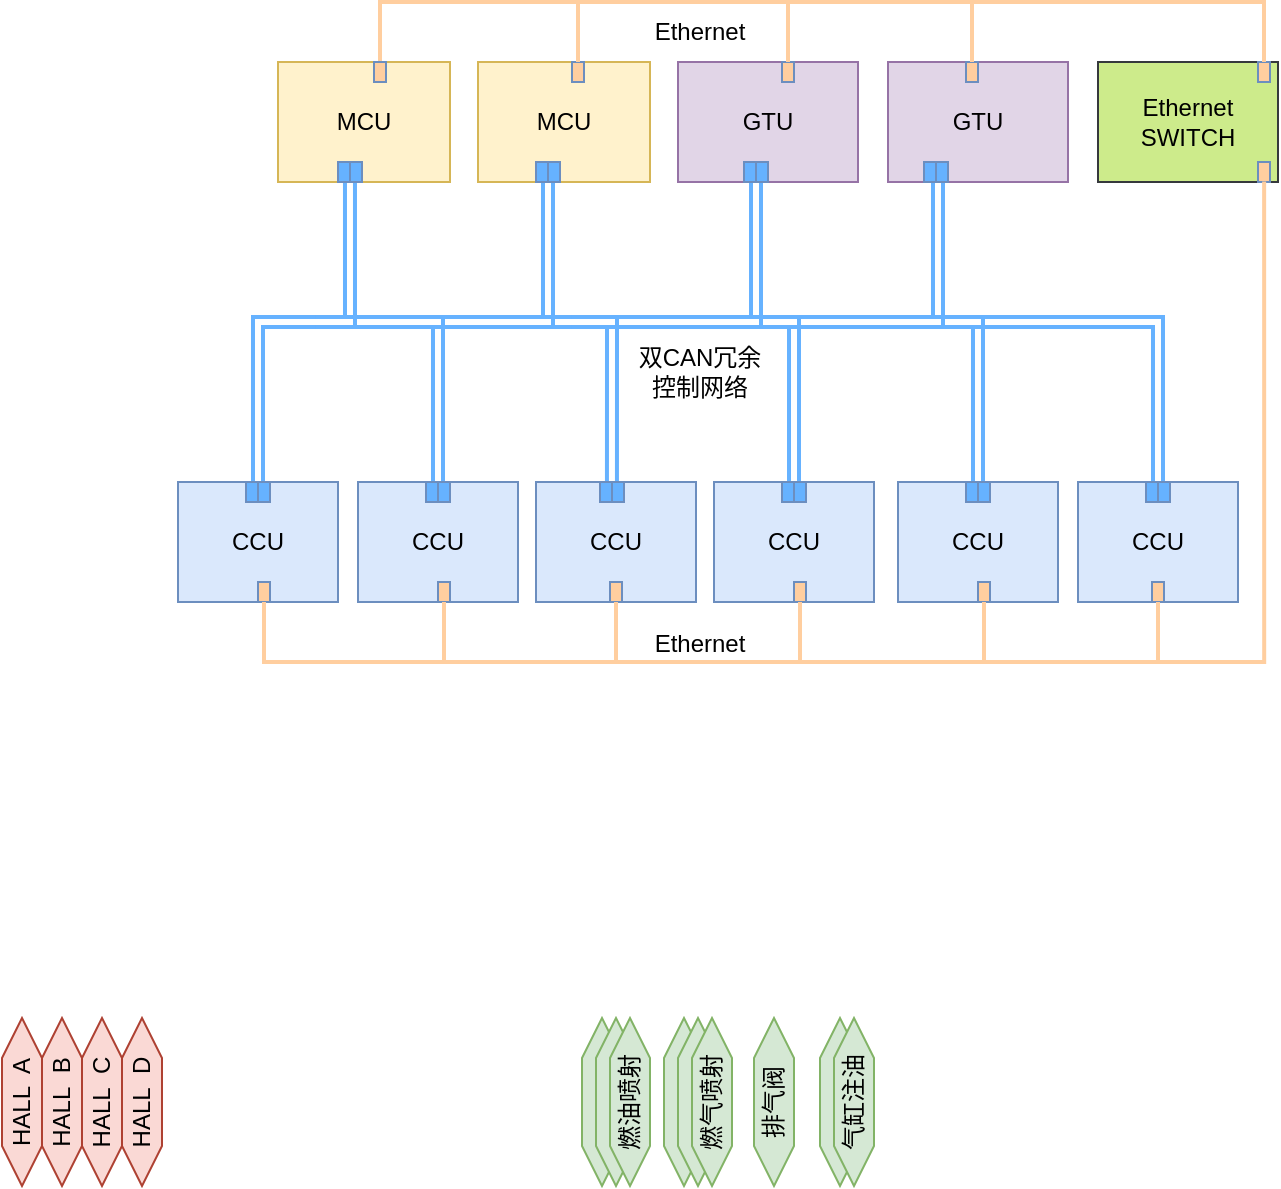 <mxfile version="22.1.8" type="github">
  <diagram name="第 1 页" id="9V1ebuacdXuoeA5cvaG8">
    <mxGraphModel dx="1671" dy="892" grid="1" gridSize="10" guides="1" tooltips="1" connect="1" arrows="1" fold="1" page="1" pageScale="1" pageWidth="827" pageHeight="1169" math="0" shadow="0">
      <root>
        <mxCell id="0" />
        <mxCell id="1" parent="0" />
        <mxCell id="l1ArFm3nqkwlllE_89NU-11" value="" style="shape=hexagon;perimeter=hexagonPerimeter2;whiteSpace=wrap;html=1;fixedSize=1;rotation=-90;fillColor=#d5e8d4;strokeColor=#82b366;" vertex="1" parent="1">
          <mxGeometry x="330" y="630" width="84" height="20" as="geometry" />
        </mxCell>
        <mxCell id="hLteAHFwZHsYNq_SP1KF-1" value="CCU" style="rounded=0;whiteSpace=wrap;html=1;fillColor=#dae8fc;strokeColor=#6c8ebf;" parent="1" vertex="1">
          <mxGeometry x="160" y="330" width="80" height="60" as="geometry" />
        </mxCell>
        <mxCell id="l1ArFm3nqkwlllE_89NU-13" value="" style="shape=hexagon;perimeter=hexagonPerimeter2;whiteSpace=wrap;html=1;fixedSize=1;rotation=-90;fillColor=#d5e8d4;strokeColor=#82b366;" vertex="1" parent="1">
          <mxGeometry x="337" y="630" width="84" height="20" as="geometry" />
        </mxCell>
        <mxCell id="l1ArFm3nqkwlllE_89NU-10" value="燃油喷射" style="shape=hexagon;perimeter=hexagonPerimeter2;whiteSpace=wrap;html=1;fixedSize=1;rotation=-90;fillColor=#d5e8d4;strokeColor=#82b366;" vertex="1" parent="1">
          <mxGeometry x="344" y="630" width="84" height="20" as="geometry" />
        </mxCell>
        <mxCell id="l1ArFm3nqkwlllE_89NU-14" value="" style="shape=hexagon;perimeter=hexagonPerimeter2;whiteSpace=wrap;html=1;fixedSize=1;rotation=-90;fillColor=#d5e8d4;strokeColor=#82b366;" vertex="1" parent="1">
          <mxGeometry x="371" y="630" width="84" height="20" as="geometry" />
        </mxCell>
        <mxCell id="l1ArFm3nqkwlllE_89NU-15" value="" style="shape=hexagon;perimeter=hexagonPerimeter2;whiteSpace=wrap;html=1;fixedSize=1;rotation=-90;fillColor=#d5e8d4;strokeColor=#82b366;" vertex="1" parent="1">
          <mxGeometry x="378" y="630" width="84" height="20" as="geometry" />
        </mxCell>
        <mxCell id="l1ArFm3nqkwlllE_89NU-16" value="燃气喷射" style="shape=hexagon;perimeter=hexagonPerimeter2;whiteSpace=wrap;html=1;fixedSize=1;rotation=-90;fillColor=#d5e8d4;strokeColor=#82b366;" vertex="1" parent="1">
          <mxGeometry x="385" y="630" width="84" height="20" as="geometry" />
        </mxCell>
        <mxCell id="l1ArFm3nqkwlllE_89NU-17" value="排气阀" style="shape=hexagon;perimeter=hexagonPerimeter2;whiteSpace=wrap;html=1;fixedSize=1;rotation=-90;fillColor=#d5e8d4;strokeColor=#82b366;" vertex="1" parent="1">
          <mxGeometry x="416" y="630" width="84" height="20" as="geometry" />
        </mxCell>
        <mxCell id="l1ArFm3nqkwlllE_89NU-18" value="" style="shape=hexagon;perimeter=hexagonPerimeter2;whiteSpace=wrap;html=1;fixedSize=1;rotation=-90;fillColor=#d5e8d4;strokeColor=#82b366;" vertex="1" parent="1">
          <mxGeometry x="449" y="630" width="84" height="20" as="geometry" />
        </mxCell>
        <mxCell id="l1ArFm3nqkwlllE_89NU-20" value="MCU" style="rounded=0;whiteSpace=wrap;html=1;fillColor=#fff2cc;strokeColor=#d6b656;" vertex="1" parent="1">
          <mxGeometry x="210" y="120" width="86" height="60" as="geometry" />
        </mxCell>
        <mxCell id="l1ArFm3nqkwlllE_89NU-23" value="GTU" style="rounded=0;whiteSpace=wrap;html=1;fillColor=#e1d5e7;strokeColor=#9673a6;" vertex="1" parent="1">
          <mxGeometry x="410" y="120" width="90" height="60" as="geometry" />
        </mxCell>
        <mxCell id="l1ArFm3nqkwlllE_89NU-25" value="" style="shape=link;html=1;rounded=0;edgeStyle=orthogonalEdgeStyle;entryX=0.5;entryY=0;entryDx=0;entryDy=0;strokeWidth=2;strokeColor=#66B2FF;" edge="1" parent="1" source="hLteAHFwZHsYNq_SP1KF-1">
          <mxGeometry width="100" relative="1" as="geometry">
            <mxPoint x="20" y="330" as="sourcePoint" />
            <mxPoint x="650" y="330" as="targetPoint" />
            <Array as="points">
              <mxPoint x="200" y="250" />
              <mxPoint x="650" y="250" />
            </Array>
          </mxGeometry>
        </mxCell>
        <mxCell id="l1ArFm3nqkwlllE_89NU-26" value="" style="shape=link;html=1;rounded=0;edgeStyle=orthogonalEdgeStyle;exitX=0.5;exitY=1;exitDx=0;exitDy=0;strokeWidth=2;strokeColor=#66B2FF;" edge="1" parent="1">
          <mxGeometry width="100" relative="1" as="geometry">
            <mxPoint x="245.99" y="180" as="sourcePoint" />
            <mxPoint x="228.99" y="250" as="targetPoint" />
            <Array as="points">
              <mxPoint x="245.99" y="250" />
            </Array>
          </mxGeometry>
        </mxCell>
        <mxCell id="l1ArFm3nqkwlllE_89NU-28" value="" style="shape=link;html=1;rounded=0;edgeStyle=orthogonalEdgeStyle;strokeWidth=2;strokeColor=#66B2FF;" edge="1" parent="1">
          <mxGeometry width="100" relative="1" as="geometry">
            <mxPoint x="290" y="330" as="sourcePoint" />
            <mxPoint x="270" y="250" as="targetPoint" />
            <Array as="points">
              <mxPoint x="290" y="330" />
              <mxPoint x="290" y="250" />
            </Array>
          </mxGeometry>
        </mxCell>
        <mxCell id="l1ArFm3nqkwlllE_89NU-29" value="" style="shape=link;html=1;rounded=0;edgeStyle=orthogonalEdgeStyle;exitX=0.5;exitY=1;exitDx=0;exitDy=0;strokeWidth=2;strokeColor=#66B2FF;" edge="1" parent="1">
          <mxGeometry width="100" relative="1" as="geometry">
            <mxPoint x="345.0" y="180" as="sourcePoint" />
            <mxPoint x="328" y="250" as="targetPoint" />
            <Array as="points">
              <mxPoint x="345" y="250" />
            </Array>
          </mxGeometry>
        </mxCell>
        <mxCell id="l1ArFm3nqkwlllE_89NU-30" value="" style="shape=link;html=1;rounded=0;edgeStyle=orthogonalEdgeStyle;strokeWidth=2;strokeColor=#66B2FF;" edge="1" parent="1">
          <mxGeometry width="100" relative="1" as="geometry">
            <mxPoint x="376.97" y="330" as="sourcePoint" />
            <mxPoint x="356.97" y="250" as="targetPoint" />
            <Array as="points">
              <mxPoint x="376.97" y="330" />
              <mxPoint x="376.97" y="250" />
            </Array>
          </mxGeometry>
        </mxCell>
        <mxCell id="l1ArFm3nqkwlllE_89NU-32" value="" style="shape=link;html=1;rounded=0;edgeStyle=orthogonalEdgeStyle;strokeWidth=2;strokeColor=#66B2FF;" edge="1" parent="1">
          <mxGeometry width="100" relative="1" as="geometry">
            <mxPoint x="468" y="330" as="sourcePoint" />
            <mxPoint x="448" y="250" as="targetPoint" />
            <Array as="points">
              <mxPoint x="468" y="330" />
              <mxPoint x="468" y="250" />
            </Array>
          </mxGeometry>
        </mxCell>
        <mxCell id="l1ArFm3nqkwlllE_89NU-34" value="" style="shape=link;html=1;rounded=0;edgeStyle=orthogonalEdgeStyle;strokeWidth=2;strokeColor=#66B2FF;" edge="1" parent="1">
          <mxGeometry width="100" relative="1" as="geometry">
            <mxPoint x="560" y="330" as="sourcePoint" />
            <mxPoint x="540" y="250" as="targetPoint" />
            <Array as="points">
              <mxPoint x="560" y="330" />
              <mxPoint x="560" y="250" />
            </Array>
          </mxGeometry>
        </mxCell>
        <mxCell id="l1ArFm3nqkwlllE_89NU-35" value="HALL&amp;nbsp; A" style="shape=hexagon;perimeter=hexagonPerimeter2;whiteSpace=wrap;html=1;fixedSize=1;rotation=-90;fillColor=#fad9d5;strokeColor=#ae4132;" vertex="1" parent="1">
          <mxGeometry x="40" y="630" width="84" height="20" as="geometry" />
        </mxCell>
        <mxCell id="l1ArFm3nqkwlllE_89NU-36" value="HALL&amp;nbsp; B" style="shape=hexagon;perimeter=hexagonPerimeter2;whiteSpace=wrap;html=1;fixedSize=1;rotation=-90;fillColor=#fad9d5;strokeColor=#ae4132;" vertex="1" parent="1">
          <mxGeometry x="60" y="630" width="84" height="20" as="geometry" />
        </mxCell>
        <mxCell id="l1ArFm3nqkwlllE_89NU-37" value="HALL&amp;nbsp; C" style="shape=hexagon;perimeter=hexagonPerimeter2;whiteSpace=wrap;html=1;fixedSize=1;rotation=-90;fillColor=#fad9d5;strokeColor=#ae4132;" vertex="1" parent="1">
          <mxGeometry x="80" y="630" width="84" height="20" as="geometry" />
        </mxCell>
        <mxCell id="l1ArFm3nqkwlllE_89NU-38" value="HALL&amp;nbsp; D" style="shape=hexagon;perimeter=hexagonPerimeter2;whiteSpace=wrap;html=1;fixedSize=1;rotation=-90;fillColor=#fad9d5;strokeColor=#ae4132;" vertex="1" parent="1">
          <mxGeometry x="100" y="630" width="84" height="20" as="geometry" />
        </mxCell>
        <mxCell id="l1ArFm3nqkwlllE_89NU-65" value="GTU" style="rounded=0;whiteSpace=wrap;html=1;fillColor=#e1d5e7;strokeColor=#9673a6;" vertex="1" parent="1">
          <mxGeometry x="515" y="120" width="90" height="60" as="geometry" />
        </mxCell>
        <mxCell id="l1ArFm3nqkwlllE_89NU-66" value="气缸注油" style="shape=hexagon;perimeter=hexagonPerimeter2;whiteSpace=wrap;html=1;fixedSize=1;rotation=-90;fillColor=#d5e8d4;strokeColor=#82b366;" vertex="1" parent="1">
          <mxGeometry x="456" y="630" width="84" height="20" as="geometry" />
        </mxCell>
        <mxCell id="l1ArFm3nqkwlllE_89NU-67" value="CCU" style="rounded=0;whiteSpace=wrap;html=1;fillColor=#dae8fc;strokeColor=#6c8ebf;" vertex="1" parent="1">
          <mxGeometry x="250" y="330" width="80" height="60" as="geometry" />
        </mxCell>
        <mxCell id="l1ArFm3nqkwlllE_89NU-68" value="CCU" style="rounded=0;whiteSpace=wrap;html=1;fillColor=#dae8fc;strokeColor=#6c8ebf;" vertex="1" parent="1">
          <mxGeometry x="339" y="330" width="80" height="60" as="geometry" />
        </mxCell>
        <mxCell id="l1ArFm3nqkwlllE_89NU-69" value="CCU" style="rounded=0;whiteSpace=wrap;html=1;fillColor=#dae8fc;strokeColor=#6c8ebf;" vertex="1" parent="1">
          <mxGeometry x="428" y="330" width="80" height="60" as="geometry" />
        </mxCell>
        <mxCell id="l1ArFm3nqkwlllE_89NU-70" value="CCU" style="rounded=0;whiteSpace=wrap;html=1;fillColor=#dae8fc;strokeColor=#6c8ebf;" vertex="1" parent="1">
          <mxGeometry x="520" y="330" width="80" height="60" as="geometry" />
        </mxCell>
        <mxCell id="l1ArFm3nqkwlllE_89NU-71" value="CCU" style="rounded=0;whiteSpace=wrap;html=1;fillColor=#dae8fc;strokeColor=#6c8ebf;" vertex="1" parent="1">
          <mxGeometry x="610" y="330" width="80" height="60" as="geometry" />
        </mxCell>
        <mxCell id="l1ArFm3nqkwlllE_89NU-72" value="MCU" style="rounded=0;whiteSpace=wrap;html=1;fillColor=#fff2cc;strokeColor=#d6b656;" vertex="1" parent="1">
          <mxGeometry x="310" y="120" width="86" height="60" as="geometry" />
        </mxCell>
        <mxCell id="l1ArFm3nqkwlllE_89NU-75" value="" style="shape=link;html=1;rounded=0;edgeStyle=orthogonalEdgeStyle;exitX=0.5;exitY=1;exitDx=0;exitDy=0;strokeWidth=2;strokeColor=#66B2FF;" edge="1" parent="1">
          <mxGeometry width="100" relative="1" as="geometry">
            <mxPoint x="449.0" y="180" as="sourcePoint" />
            <mxPoint x="432" y="250" as="targetPoint" />
            <Array as="points">
              <mxPoint x="449" y="250" />
            </Array>
          </mxGeometry>
        </mxCell>
        <mxCell id="l1ArFm3nqkwlllE_89NU-76" value="" style="shape=link;html=1;rounded=0;edgeStyle=orthogonalEdgeStyle;exitX=0.5;exitY=1;exitDx=0;exitDy=0;strokeWidth=2;strokeColor=#66B2FF;" edge="1" parent="1">
          <mxGeometry width="100" relative="1" as="geometry">
            <mxPoint x="540.0" y="180" as="sourcePoint" />
            <mxPoint x="523" y="250" as="targetPoint" />
            <Array as="points">
              <mxPoint x="540" y="250" />
            </Array>
          </mxGeometry>
        </mxCell>
        <mxCell id="l1ArFm3nqkwlllE_89NU-77" value="双CAN冗余控制网络" style="text;html=1;strokeColor=none;fillColor=none;align=center;verticalAlign=middle;whiteSpace=wrap;rounded=0;" vertex="1" parent="1">
          <mxGeometry x="386" y="260" width="70" height="30" as="geometry" />
        </mxCell>
        <mxCell id="l1ArFm3nqkwlllE_89NU-80" value="" style="rounded=0;whiteSpace=wrap;html=1;fillColor=#66b2ff;strokeColor=#6c8ebf;gradientColor=none;" vertex="1" parent="1">
          <mxGeometry x="194" y="330" width="6" height="10" as="geometry" />
        </mxCell>
        <mxCell id="l1ArFm3nqkwlllE_89NU-81" value="" style="rounded=0;whiteSpace=wrap;html=1;fillColor=#66b2ff;strokeColor=#6c8ebf;gradientColor=none;" vertex="1" parent="1">
          <mxGeometry x="200" y="330" width="6" height="10" as="geometry" />
        </mxCell>
        <mxCell id="l1ArFm3nqkwlllE_89NU-82" value="" style="rounded=0;whiteSpace=wrap;html=1;fillColor=#66b2ff;strokeColor=#6c8ebf;gradientColor=none;" vertex="1" parent="1">
          <mxGeometry x="284" y="330" width="6" height="10" as="geometry" />
        </mxCell>
        <mxCell id="l1ArFm3nqkwlllE_89NU-83" value="" style="rounded=0;whiteSpace=wrap;html=1;fillColor=#66b2ff;strokeColor=#6c8ebf;gradientColor=none;" vertex="1" parent="1">
          <mxGeometry x="290" y="330" width="6" height="10" as="geometry" />
        </mxCell>
        <mxCell id="l1ArFm3nqkwlllE_89NU-84" value="" style="rounded=0;whiteSpace=wrap;html=1;fillColor=#66b2ff;strokeColor=#6c8ebf;gradientColor=none;" vertex="1" parent="1">
          <mxGeometry x="371" y="330" width="6" height="10" as="geometry" />
        </mxCell>
        <mxCell id="l1ArFm3nqkwlllE_89NU-85" value="" style="rounded=0;whiteSpace=wrap;html=1;fillColor=#66b2ff;strokeColor=#6c8ebf;gradientColor=none;" vertex="1" parent="1">
          <mxGeometry x="377" y="330" width="6" height="10" as="geometry" />
        </mxCell>
        <mxCell id="l1ArFm3nqkwlllE_89NU-86" value="" style="rounded=0;whiteSpace=wrap;html=1;fillColor=#66b2ff;strokeColor=#6c8ebf;gradientColor=none;" vertex="1" parent="1">
          <mxGeometry x="462" y="330" width="6" height="10" as="geometry" />
        </mxCell>
        <mxCell id="l1ArFm3nqkwlllE_89NU-87" value="" style="rounded=0;whiteSpace=wrap;html=1;fillColor=#66b2ff;strokeColor=#6c8ebf;gradientColor=none;" vertex="1" parent="1">
          <mxGeometry x="468" y="330" width="6" height="10" as="geometry" />
        </mxCell>
        <mxCell id="l1ArFm3nqkwlllE_89NU-88" value="" style="rounded=0;whiteSpace=wrap;html=1;fillColor=#66b2ff;strokeColor=#6c8ebf;gradientColor=none;" vertex="1" parent="1">
          <mxGeometry x="554" y="330" width="6" height="10" as="geometry" />
        </mxCell>
        <mxCell id="l1ArFm3nqkwlllE_89NU-89" value="" style="rounded=0;whiteSpace=wrap;html=1;fillColor=#66b2ff;strokeColor=#6c8ebf;gradientColor=none;" vertex="1" parent="1">
          <mxGeometry x="560" y="330" width="6" height="10" as="geometry" />
        </mxCell>
        <mxCell id="l1ArFm3nqkwlllE_89NU-90" value="" style="rounded=0;whiteSpace=wrap;html=1;fillColor=#66b2ff;strokeColor=#6c8ebf;gradientColor=none;" vertex="1" parent="1">
          <mxGeometry x="644" y="330" width="6" height="10" as="geometry" />
        </mxCell>
        <mxCell id="l1ArFm3nqkwlllE_89NU-91" value="" style="rounded=0;whiteSpace=wrap;html=1;fillColor=#66b2ff;strokeColor=#6c8ebf;gradientColor=none;" vertex="1" parent="1">
          <mxGeometry x="650" y="330" width="6" height="10" as="geometry" />
        </mxCell>
        <mxCell id="l1ArFm3nqkwlllE_89NU-92" value="" style="rounded=0;whiteSpace=wrap;html=1;fillColor=#66b2ff;strokeColor=#6c8ebf;gradientColor=none;" vertex="1" parent="1">
          <mxGeometry x="533" y="170" width="6" height="10" as="geometry" />
        </mxCell>
        <mxCell id="l1ArFm3nqkwlllE_89NU-93" value="" style="rounded=0;whiteSpace=wrap;html=1;fillColor=#66b2ff;strokeColor=#6c8ebf;gradientColor=none;" vertex="1" parent="1">
          <mxGeometry x="539" y="170" width="6" height="10" as="geometry" />
        </mxCell>
        <mxCell id="l1ArFm3nqkwlllE_89NU-94" value="" style="rounded=0;whiteSpace=wrap;html=1;fillColor=#66b2ff;strokeColor=#6c8ebf;gradientColor=none;" vertex="1" parent="1">
          <mxGeometry x="443" y="170" width="6" height="10" as="geometry" />
        </mxCell>
        <mxCell id="l1ArFm3nqkwlllE_89NU-95" value="" style="rounded=0;whiteSpace=wrap;html=1;fillColor=#66b2ff;strokeColor=#6c8ebf;gradientColor=none;" vertex="1" parent="1">
          <mxGeometry x="449" y="170" width="6" height="10" as="geometry" />
        </mxCell>
        <mxCell id="l1ArFm3nqkwlllE_89NU-96" value="" style="rounded=0;whiteSpace=wrap;html=1;fillColor=#66b2ff;strokeColor=#6c8ebf;gradientColor=none;" vertex="1" parent="1">
          <mxGeometry x="339" y="170" width="6" height="10" as="geometry" />
        </mxCell>
        <mxCell id="l1ArFm3nqkwlllE_89NU-97" value="" style="rounded=0;whiteSpace=wrap;html=1;fillColor=#66b2ff;strokeColor=#6c8ebf;gradientColor=none;" vertex="1" parent="1">
          <mxGeometry x="345" y="170" width="6" height="10" as="geometry" />
        </mxCell>
        <mxCell id="l1ArFm3nqkwlllE_89NU-98" value="" style="rounded=0;whiteSpace=wrap;html=1;fillColor=#66b2ff;strokeColor=#6c8ebf;gradientColor=none;" vertex="1" parent="1">
          <mxGeometry x="240" y="170" width="6" height="10" as="geometry" />
        </mxCell>
        <mxCell id="l1ArFm3nqkwlllE_89NU-99" value="" style="rounded=0;whiteSpace=wrap;html=1;fillColor=#66b2ff;strokeColor=#6c8ebf;gradientColor=none;" vertex="1" parent="1">
          <mxGeometry x="246" y="170" width="6" height="10" as="geometry" />
        </mxCell>
        <mxCell id="l1ArFm3nqkwlllE_89NU-100" value="Ethernet&lt;br&gt;SWITCH" style="rounded=0;whiteSpace=wrap;html=1;fillColor=#cdeb8b;strokeColor=#36393d;" vertex="1" parent="1">
          <mxGeometry x="620" y="120" width="90" height="60" as="geometry" />
        </mxCell>
        <mxCell id="l1ArFm3nqkwlllE_89NU-105" value="" style="rounded=0;whiteSpace=wrap;html=1;fillColor=#FFCE9F;strokeColor=#6c8ebf;gradientColor=none;" vertex="1" parent="1">
          <mxGeometry x="700" y="120" width="6" height="10" as="geometry" />
        </mxCell>
        <mxCell id="l1ArFm3nqkwlllE_89NU-106" value="" style="rounded=0;whiteSpace=wrap;html=1;fillColor=#FFCE9F;strokeColor=#6c8ebf;gradientColor=none;" vertex="1" parent="1">
          <mxGeometry x="700" y="170" width="6" height="10" as="geometry" />
        </mxCell>
        <mxCell id="l1ArFm3nqkwlllE_89NU-111" value="" style="rounded=0;whiteSpace=wrap;html=1;fillColor=#FFCE9F;strokeColor=#6c8ebf;gradientColor=none;" vertex="1" parent="1">
          <mxGeometry x="554" y="120" width="6" height="10" as="geometry" />
        </mxCell>
        <mxCell id="l1ArFm3nqkwlllE_89NU-112" value="" style="rounded=0;whiteSpace=wrap;html=1;fillColor=#FFCE9F;strokeColor=#6c8ebf;gradientColor=none;" vertex="1" parent="1">
          <mxGeometry x="462" y="120" width="6" height="10" as="geometry" />
        </mxCell>
        <mxCell id="l1ArFm3nqkwlllE_89NU-113" value="" style="rounded=0;whiteSpace=wrap;html=1;fillColor=#FFCE9F;strokeColor=#6c8ebf;gradientColor=none;" vertex="1" parent="1">
          <mxGeometry x="357" y="120" width="6" height="10" as="geometry" />
        </mxCell>
        <mxCell id="l1ArFm3nqkwlllE_89NU-130" style="edgeStyle=orthogonalEdgeStyle;rounded=0;orthogonalLoop=1;jettySize=auto;html=1;entryX=0.5;entryY=0;entryDx=0;entryDy=0;endArrow=none;endFill=0;strokeWidth=2;strokeColor=#ffce9f;" edge="1" parent="1" source="l1ArFm3nqkwlllE_89NU-115" target="l1ArFm3nqkwlllE_89NU-105">
          <mxGeometry relative="1" as="geometry">
            <mxPoint x="380" y="90" as="targetPoint" />
            <Array as="points">
              <mxPoint x="261" y="90" />
              <mxPoint x="703" y="90" />
            </Array>
          </mxGeometry>
        </mxCell>
        <mxCell id="l1ArFm3nqkwlllE_89NU-115" value="" style="rounded=0;whiteSpace=wrap;html=1;fillColor=#FFCE9F;strokeColor=#6c8ebf;gradientColor=none;" vertex="1" parent="1">
          <mxGeometry x="258" y="120" width="6" height="10" as="geometry" />
        </mxCell>
        <mxCell id="l1ArFm3nqkwlllE_89NU-116" value="" style="rounded=0;whiteSpace=wrap;html=1;fillColor=#FFCE9F;strokeColor=#6c8ebf;gradientColor=none;" vertex="1" parent="1">
          <mxGeometry x="200" y="380" width="6" height="10" as="geometry" />
        </mxCell>
        <mxCell id="l1ArFm3nqkwlllE_89NU-117" value="" style="rounded=0;whiteSpace=wrap;html=1;fillColor=#FFCE9F;strokeColor=#6c8ebf;gradientColor=none;" vertex="1" parent="1">
          <mxGeometry x="290" y="380" width="6" height="10" as="geometry" />
        </mxCell>
        <mxCell id="l1ArFm3nqkwlllE_89NU-118" value="" style="rounded=0;whiteSpace=wrap;html=1;fillColor=#FFCE9F;strokeColor=#6c8ebf;gradientColor=none;" vertex="1" parent="1">
          <mxGeometry x="376" y="380" width="6" height="10" as="geometry" />
        </mxCell>
        <mxCell id="l1ArFm3nqkwlllE_89NU-119" value="" style="rounded=0;whiteSpace=wrap;html=1;fillColor=#FFCE9F;strokeColor=#6c8ebf;gradientColor=none;" vertex="1" parent="1">
          <mxGeometry x="468" y="380" width="6" height="10" as="geometry" />
        </mxCell>
        <mxCell id="l1ArFm3nqkwlllE_89NU-120" value="" style="rounded=0;whiteSpace=wrap;html=1;fillColor=#FFCE9F;strokeColor=#6c8ebf;gradientColor=none;" vertex="1" parent="1">
          <mxGeometry x="647" y="380" width="6" height="10" as="geometry" />
        </mxCell>
        <mxCell id="l1ArFm3nqkwlllE_89NU-121" value="" style="rounded=0;whiteSpace=wrap;html=1;fillColor=#FFCE9F;strokeColor=#6c8ebf;gradientColor=none;" vertex="1" parent="1">
          <mxGeometry x="560" y="380" width="6" height="10" as="geometry" />
        </mxCell>
        <mxCell id="l1ArFm3nqkwlllE_89NU-131" value="" style="line;strokeWidth=2;direction=south;html=1;strokeColor=#ffce9f;" vertex="1" parent="1">
          <mxGeometry x="355" y="90" width="10" height="30" as="geometry" />
        </mxCell>
        <mxCell id="l1ArFm3nqkwlllE_89NU-132" value="" style="line;strokeWidth=2;direction=south;html=1;strokeColor=#ffce9f;" vertex="1" parent="1">
          <mxGeometry x="460" y="90" width="10" height="30" as="geometry" />
        </mxCell>
        <mxCell id="l1ArFm3nqkwlllE_89NU-133" value="" style="line;strokeWidth=2;direction=south;html=1;strokeColor=#ffce9f;" vertex="1" parent="1">
          <mxGeometry x="552" y="90" width="10" height="30" as="geometry" />
        </mxCell>
        <mxCell id="l1ArFm3nqkwlllE_89NU-135" style="edgeStyle=orthogonalEdgeStyle;rounded=0;orthogonalLoop=1;jettySize=auto;html=1;entryX=0.923;entryY=0.996;entryDx=0;entryDy=0;entryPerimeter=0;strokeWidth=2;endArrow=none;endFill=0;strokeColor=#ffce9f;" edge="1" parent="1" source="l1ArFm3nqkwlllE_89NU-116" target="l1ArFm3nqkwlllE_89NU-100">
          <mxGeometry relative="1" as="geometry">
            <Array as="points">
              <mxPoint x="203" y="420" />
              <mxPoint x="703" y="420" />
            </Array>
          </mxGeometry>
        </mxCell>
        <mxCell id="l1ArFm3nqkwlllE_89NU-136" value="" style="line;strokeWidth=2;direction=south;html=1;strokeColor=#ffce9f;" vertex="1" parent="1">
          <mxGeometry x="288" y="390" width="10" height="30" as="geometry" />
        </mxCell>
        <mxCell id="l1ArFm3nqkwlllE_89NU-137" value="" style="line;strokeWidth=2;direction=south;html=1;strokeColor=#ffce9f;" vertex="1" parent="1">
          <mxGeometry x="374" y="390" width="10" height="30" as="geometry" />
        </mxCell>
        <mxCell id="l1ArFm3nqkwlllE_89NU-138" value="" style="line;strokeWidth=2;direction=south;html=1;strokeColor=#ffce9f;" vertex="1" parent="1">
          <mxGeometry x="466" y="390" width="10" height="30" as="geometry" />
        </mxCell>
        <mxCell id="l1ArFm3nqkwlllE_89NU-139" value="" style="line;strokeWidth=2;direction=south;html=1;strokeColor=#ffce9f;" vertex="1" parent="1">
          <mxGeometry x="558" y="390" width="10" height="30" as="geometry" />
        </mxCell>
        <mxCell id="l1ArFm3nqkwlllE_89NU-140" value="" style="line;strokeWidth=2;direction=south;html=1;strokeColor=#ffce9f;" vertex="1" parent="1">
          <mxGeometry x="645" y="390" width="10" height="30" as="geometry" />
        </mxCell>
        <mxCell id="l1ArFm3nqkwlllE_89NU-141" value="Ethernet" style="text;html=1;strokeColor=none;fillColor=none;align=center;verticalAlign=middle;whiteSpace=wrap;rounded=0;" vertex="1" parent="1">
          <mxGeometry x="386" y="396" width="70" height="30" as="geometry" />
        </mxCell>
        <mxCell id="l1ArFm3nqkwlllE_89NU-142" value="Ethernet" style="text;html=1;strokeColor=none;fillColor=none;align=center;verticalAlign=middle;whiteSpace=wrap;rounded=0;" vertex="1" parent="1">
          <mxGeometry x="386" y="90" width="70" height="30" as="geometry" />
        </mxCell>
      </root>
    </mxGraphModel>
  </diagram>
</mxfile>
